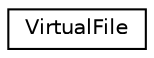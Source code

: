 digraph "类继承关系图"
{
  edge [fontname="Helvetica",fontsize="10",labelfontname="Helvetica",labelfontsize="10"];
  node [fontname="Helvetica",fontsize="10",shape=record];
  rankdir="LR";
  Node0 [label="VirtualFile",height=0.2,width=0.4,color="black", fillcolor="white", style="filled",URL="$d8/d6a/class_virtual_file.html"];
}
